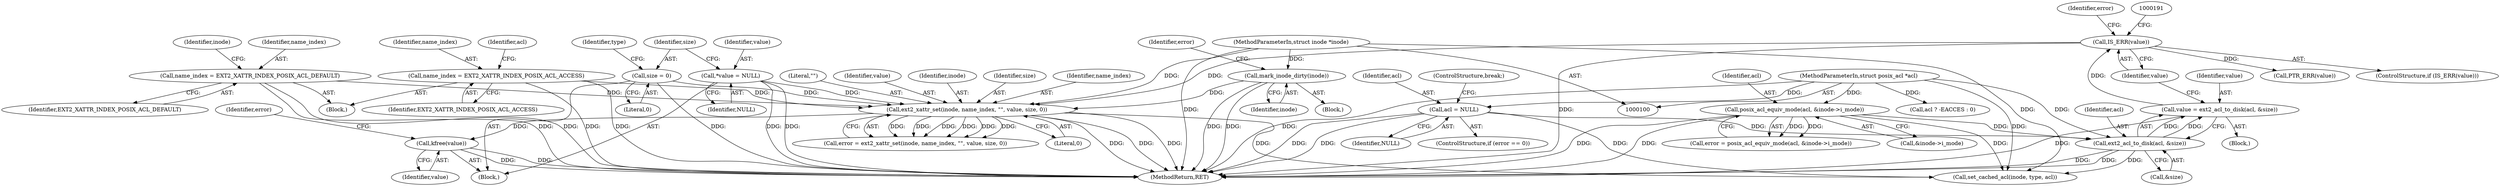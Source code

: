 digraph "1_linux_073931017b49d9458aa351605b43a7e34598caef_2@API" {
"1000203" [label="(Call,kfree(value))"];
"1000196" [label="(Call,ext2_xattr_set(inode, name_index, \"\", value, size, 0))"];
"1000146" [label="(Call,mark_inode_dirty(inode))"];
"1000101" [label="(MethodParameterIn,struct inode *inode)"];
"1000157" [label="(Call,name_index = EXT2_XATTR_INDEX_POSIX_ACL_DEFAULT)"];
"1000119" [label="(Call,name_index = EXT2_XATTR_INDEX_POSIX_ACL_ACCESS)"];
"1000187" [label="(Call,IS_ERR(value))"];
"1000180" [label="(Call,value = ext2_acl_to_disk(acl, &size))"];
"1000182" [label="(Call,ext2_acl_to_disk(acl, &size))"];
"1000152" [label="(Call,acl = NULL)"];
"1000102" [label="(MethodParameterIn,struct posix_acl *acl)"];
"1000127" [label="(Call,posix_acl_equiv_mode(acl, &inode->i_mode))"];
"1000107" [label="(Call,*value = NULL)"];
"1000111" [label="(Call,size = 0)"];
"1000127" [label="(Call,posix_acl_equiv_mode(acl, &inode->i_mode))"];
"1000159" [label="(Identifier,EXT2_XATTR_INDEX_POSIX_ACL_DEFAULT)"];
"1000179" [label="(Block,)"];
"1000203" [label="(Call,kfree(value))"];
"1000180" [label="(Call,value = ext2_acl_to_disk(acl, &size))"];
"1000102" [label="(MethodParameterIn,struct posix_acl *acl)"];
"1000113" [label="(Literal,0)"];
"1000208" [label="(Call,set_cached_acl(inode, type, acl))"];
"1000192" [label="(Call,PTR_ERR(value))"];
"1000194" [label="(Call,error = ext2_xattr_set(inode, name_index, \"\", value, size, 0))"];
"1000158" [label="(Identifier,name_index)"];
"1000195" [label="(Identifier,error)"];
"1000116" [label="(Identifier,type)"];
"1000123" [label="(Identifier,acl)"];
"1000108" [label="(Identifier,value)"];
"1000196" [label="(Call,ext2_xattr_set(inode, name_index, \"\", value, size, 0))"];
"1000157" [label="(Call,name_index = EXT2_XATTR_INDEX_POSIX_ACL_DEFAULT)"];
"1000153" [label="(Identifier,acl)"];
"1000199" [label="(Literal,\"\")"];
"1000200" [label="(Identifier,value)"];
"1000152" [label="(Call,acl = NULL)"];
"1000207" [label="(Identifier,error)"];
"1000154" [label="(Identifier,NULL)"];
"1000128" [label="(Identifier,acl)"];
"1000202" [label="(Literal,0)"];
"1000111" [label="(Call,size = 0)"];
"1000187" [label="(Call,IS_ERR(value))"];
"1000104" [label="(Block,)"];
"1000101" [label="(MethodParameterIn,struct inode *inode)"];
"1000148" [label="(ControlStructure,if (error == 0))"];
"1000109" [label="(Identifier,NULL)"];
"1000150" [label="(Identifier,error)"];
"1000129" [label="(Call,&inode->i_mode)"];
"1000125" [label="(Call,error = posix_acl_equiv_mode(acl, &inode->i_mode))"];
"1000146" [label="(Call,mark_inode_dirty(inode))"];
"1000188" [label="(Identifier,value)"];
"1000181" [label="(Identifier,value)"];
"1000107" [label="(Call,*value = NULL)"];
"1000147" [label="(Identifier,inode)"];
"1000214" [label="(MethodReturn,RET)"];
"1000120" [label="(Identifier,name_index)"];
"1000182" [label="(Call,ext2_acl_to_disk(acl, &size))"];
"1000197" [label="(Identifier,inode)"];
"1000155" [label="(ControlStructure,break;)"];
"1000112" [label="(Identifier,size)"];
"1000201" [label="(Identifier,size)"];
"1000204" [label="(Identifier,value)"];
"1000121" [label="(Identifier,EXT2_XATTR_INDEX_POSIX_ACL_ACCESS)"];
"1000117" [label="(Block,)"];
"1000198" [label="(Identifier,name_index)"];
"1000164" [label="(Identifier,inode)"];
"1000184" [label="(Call,&size)"];
"1000183" [label="(Identifier,acl)"];
"1000140" [label="(Block,)"];
"1000186" [label="(ControlStructure,if (IS_ERR(value)))"];
"1000167" [label="(Call,acl ? -EACCES : 0)"];
"1000119" [label="(Call,name_index = EXT2_XATTR_INDEX_POSIX_ACL_ACCESS)"];
"1000203" -> "1000104"  [label="AST: "];
"1000203" -> "1000204"  [label="CFG: "];
"1000204" -> "1000203"  [label="AST: "];
"1000207" -> "1000203"  [label="CFG: "];
"1000203" -> "1000214"  [label="DDG: "];
"1000203" -> "1000214"  [label="DDG: "];
"1000196" -> "1000203"  [label="DDG: "];
"1000196" -> "1000194"  [label="AST: "];
"1000196" -> "1000202"  [label="CFG: "];
"1000197" -> "1000196"  [label="AST: "];
"1000198" -> "1000196"  [label="AST: "];
"1000199" -> "1000196"  [label="AST: "];
"1000200" -> "1000196"  [label="AST: "];
"1000201" -> "1000196"  [label="AST: "];
"1000202" -> "1000196"  [label="AST: "];
"1000194" -> "1000196"  [label="CFG: "];
"1000196" -> "1000214"  [label="DDG: "];
"1000196" -> "1000214"  [label="DDG: "];
"1000196" -> "1000214"  [label="DDG: "];
"1000196" -> "1000194"  [label="DDG: "];
"1000196" -> "1000194"  [label="DDG: "];
"1000196" -> "1000194"  [label="DDG: "];
"1000196" -> "1000194"  [label="DDG: "];
"1000196" -> "1000194"  [label="DDG: "];
"1000196" -> "1000194"  [label="DDG: "];
"1000146" -> "1000196"  [label="DDG: "];
"1000101" -> "1000196"  [label="DDG: "];
"1000157" -> "1000196"  [label="DDG: "];
"1000119" -> "1000196"  [label="DDG: "];
"1000187" -> "1000196"  [label="DDG: "];
"1000107" -> "1000196"  [label="DDG: "];
"1000111" -> "1000196"  [label="DDG: "];
"1000196" -> "1000208"  [label="DDG: "];
"1000146" -> "1000140"  [label="AST: "];
"1000146" -> "1000147"  [label="CFG: "];
"1000147" -> "1000146"  [label="AST: "];
"1000150" -> "1000146"  [label="CFG: "];
"1000146" -> "1000214"  [label="DDG: "];
"1000146" -> "1000214"  [label="DDG: "];
"1000101" -> "1000146"  [label="DDG: "];
"1000101" -> "1000100"  [label="AST: "];
"1000101" -> "1000214"  [label="DDG: "];
"1000101" -> "1000208"  [label="DDG: "];
"1000157" -> "1000117"  [label="AST: "];
"1000157" -> "1000159"  [label="CFG: "];
"1000158" -> "1000157"  [label="AST: "];
"1000159" -> "1000157"  [label="AST: "];
"1000164" -> "1000157"  [label="CFG: "];
"1000157" -> "1000214"  [label="DDG: "];
"1000157" -> "1000214"  [label="DDG: "];
"1000119" -> "1000117"  [label="AST: "];
"1000119" -> "1000121"  [label="CFG: "];
"1000120" -> "1000119"  [label="AST: "];
"1000121" -> "1000119"  [label="AST: "];
"1000123" -> "1000119"  [label="CFG: "];
"1000119" -> "1000214"  [label="DDG: "];
"1000119" -> "1000214"  [label="DDG: "];
"1000187" -> "1000186"  [label="AST: "];
"1000187" -> "1000188"  [label="CFG: "];
"1000188" -> "1000187"  [label="AST: "];
"1000191" -> "1000187"  [label="CFG: "];
"1000195" -> "1000187"  [label="CFG: "];
"1000187" -> "1000214"  [label="DDG: "];
"1000180" -> "1000187"  [label="DDG: "];
"1000187" -> "1000192"  [label="DDG: "];
"1000180" -> "1000179"  [label="AST: "];
"1000180" -> "1000182"  [label="CFG: "];
"1000181" -> "1000180"  [label="AST: "];
"1000182" -> "1000180"  [label="AST: "];
"1000188" -> "1000180"  [label="CFG: "];
"1000180" -> "1000214"  [label="DDG: "];
"1000182" -> "1000180"  [label="DDG: "];
"1000182" -> "1000180"  [label="DDG: "];
"1000182" -> "1000184"  [label="CFG: "];
"1000183" -> "1000182"  [label="AST: "];
"1000184" -> "1000182"  [label="AST: "];
"1000182" -> "1000214"  [label="DDG: "];
"1000182" -> "1000214"  [label="DDG: "];
"1000152" -> "1000182"  [label="DDG: "];
"1000127" -> "1000182"  [label="DDG: "];
"1000102" -> "1000182"  [label="DDG: "];
"1000182" -> "1000208"  [label="DDG: "];
"1000152" -> "1000148"  [label="AST: "];
"1000152" -> "1000154"  [label="CFG: "];
"1000153" -> "1000152"  [label="AST: "];
"1000154" -> "1000152"  [label="AST: "];
"1000155" -> "1000152"  [label="CFG: "];
"1000152" -> "1000214"  [label="DDG: "];
"1000152" -> "1000214"  [label="DDG: "];
"1000102" -> "1000152"  [label="DDG: "];
"1000152" -> "1000208"  [label="DDG: "];
"1000102" -> "1000100"  [label="AST: "];
"1000102" -> "1000214"  [label="DDG: "];
"1000102" -> "1000127"  [label="DDG: "];
"1000102" -> "1000167"  [label="DDG: "];
"1000102" -> "1000208"  [label="DDG: "];
"1000127" -> "1000125"  [label="AST: "];
"1000127" -> "1000129"  [label="CFG: "];
"1000128" -> "1000127"  [label="AST: "];
"1000129" -> "1000127"  [label="AST: "];
"1000125" -> "1000127"  [label="CFG: "];
"1000127" -> "1000214"  [label="DDG: "];
"1000127" -> "1000214"  [label="DDG: "];
"1000127" -> "1000125"  [label="DDG: "];
"1000127" -> "1000125"  [label="DDG: "];
"1000127" -> "1000208"  [label="DDG: "];
"1000107" -> "1000104"  [label="AST: "];
"1000107" -> "1000109"  [label="CFG: "];
"1000108" -> "1000107"  [label="AST: "];
"1000109" -> "1000107"  [label="AST: "];
"1000112" -> "1000107"  [label="CFG: "];
"1000107" -> "1000214"  [label="DDG: "];
"1000107" -> "1000214"  [label="DDG: "];
"1000111" -> "1000104"  [label="AST: "];
"1000111" -> "1000113"  [label="CFG: "];
"1000112" -> "1000111"  [label="AST: "];
"1000113" -> "1000111"  [label="AST: "];
"1000116" -> "1000111"  [label="CFG: "];
"1000111" -> "1000214"  [label="DDG: "];
}
